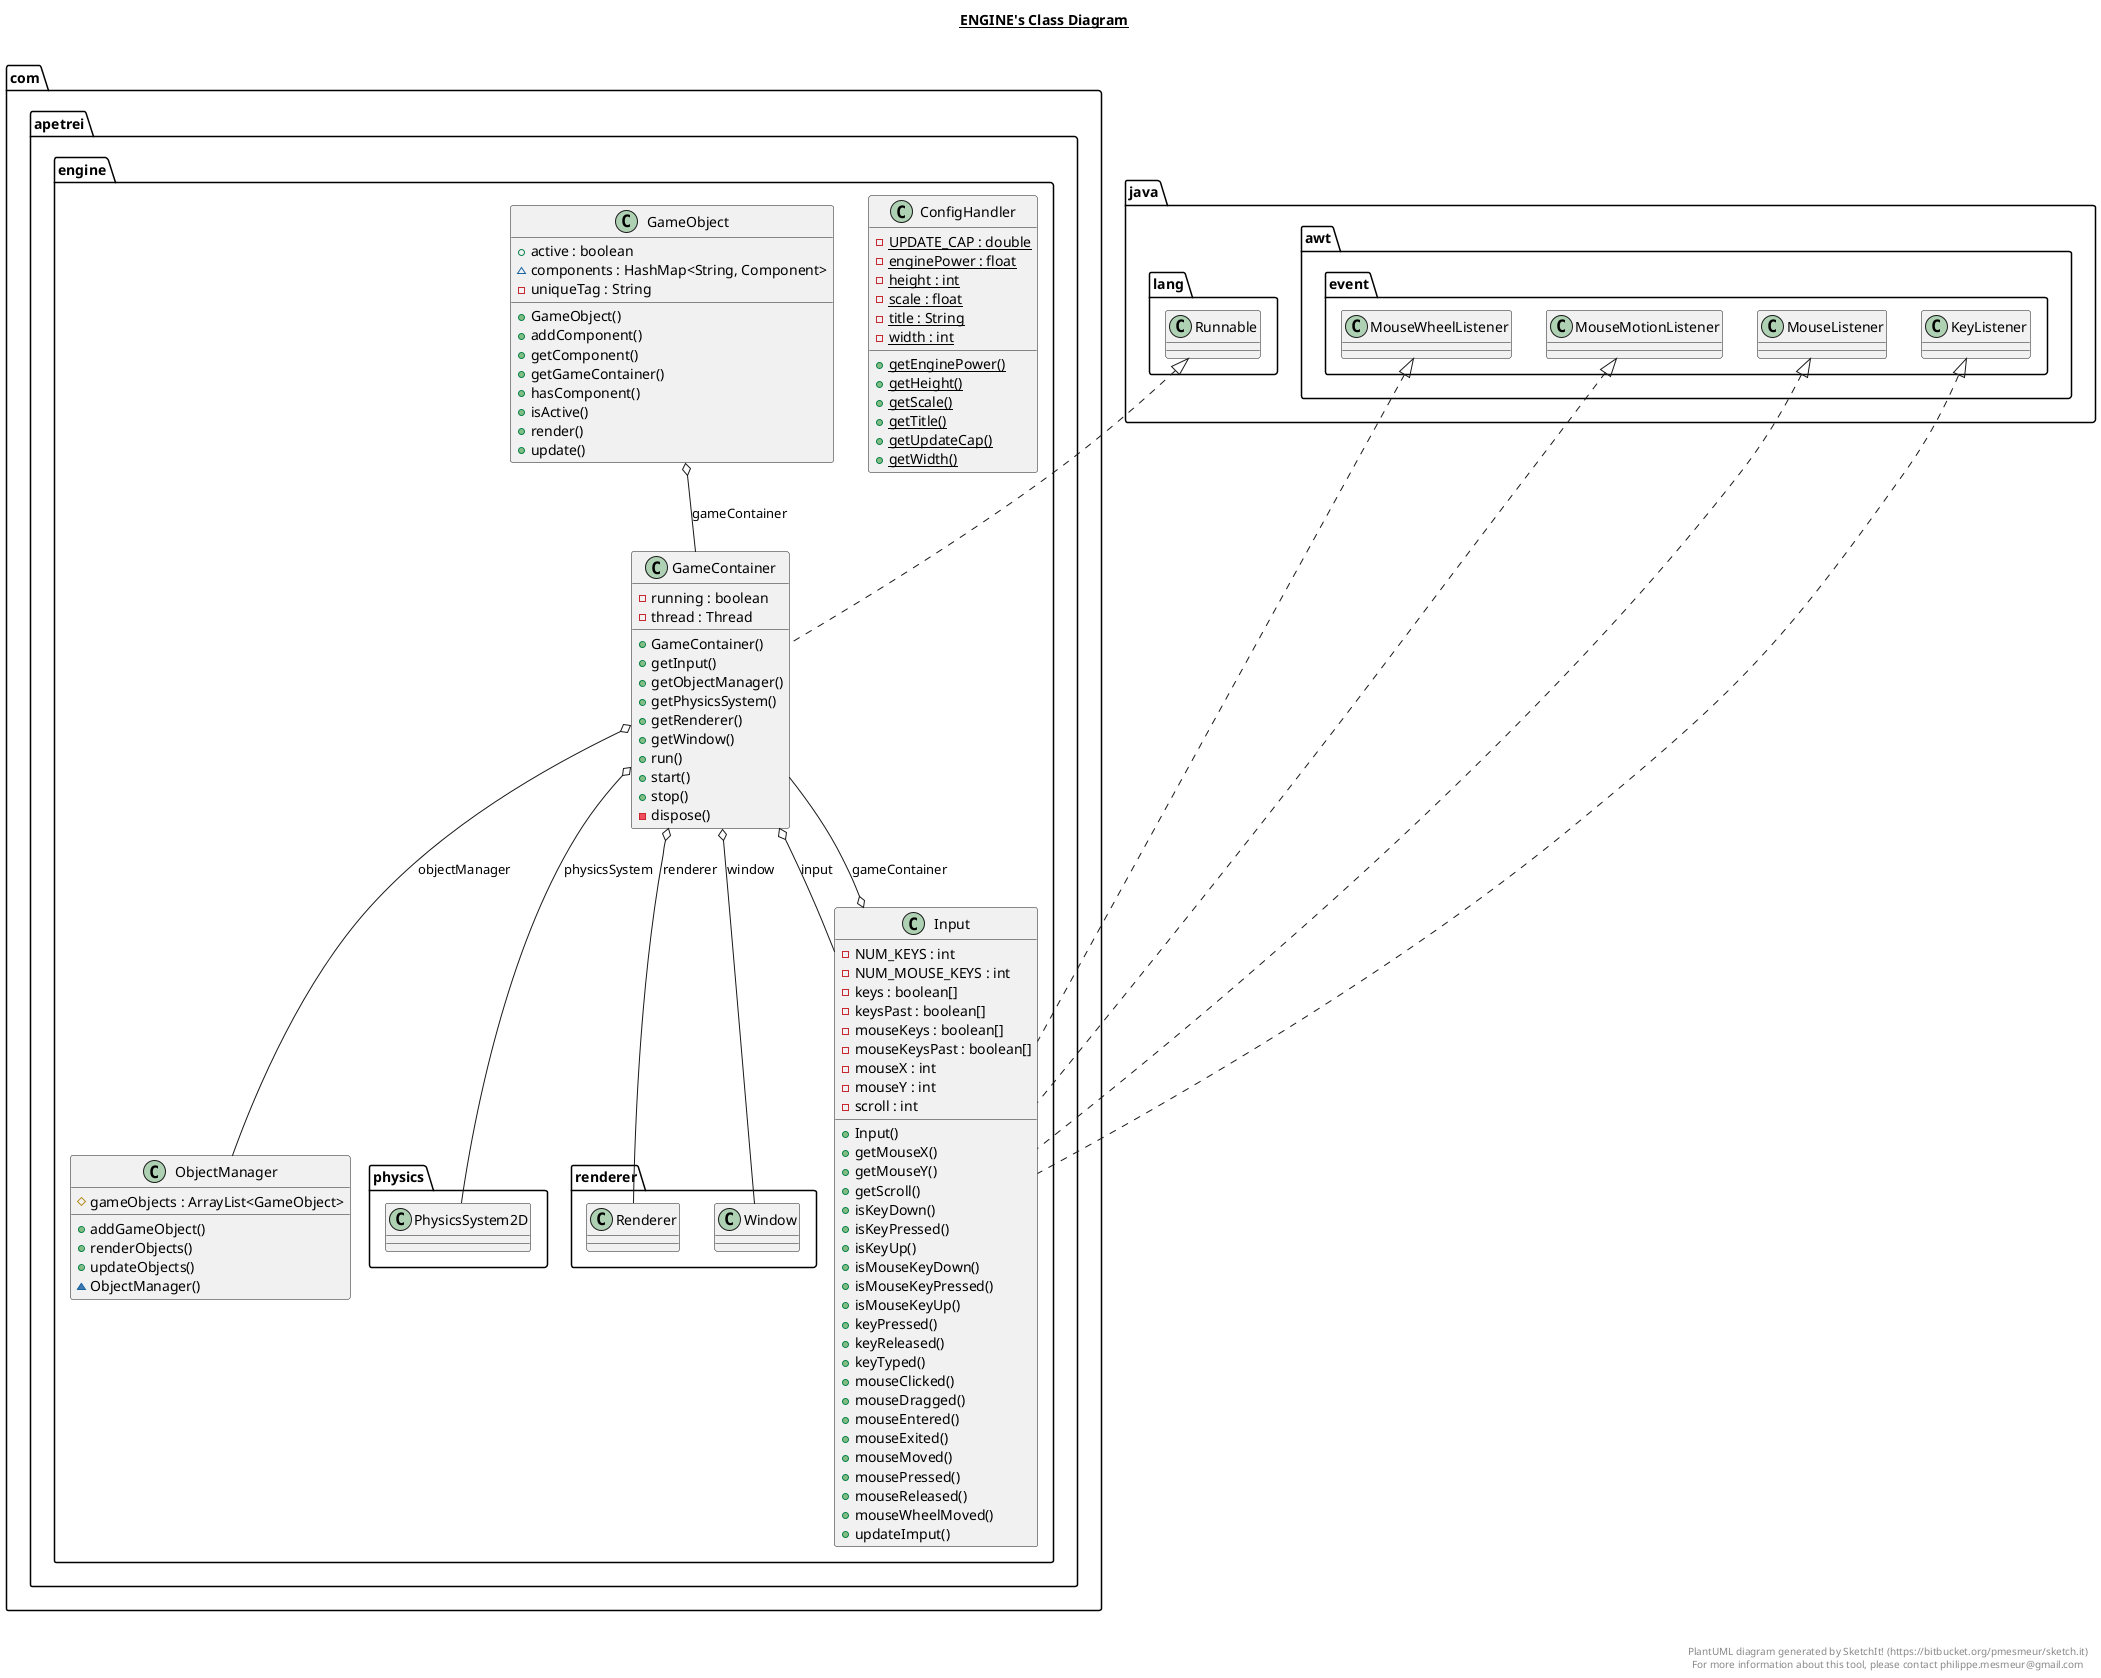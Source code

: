 @startuml

title __ENGINE's Class Diagram__\n

  namespace com.apetrei.engine {
    class com.apetrei.engine.ConfigHandler {
        {static} - UPDATE_CAP : double
        {static} - enginePower : float
        {static} - height : int
        {static} - scale : float
        {static} - title : String
        {static} - width : int
        {static} + getEnginePower()
        {static} + getHeight()
        {static} + getScale()
        {static} + getTitle()
        {static} + getUpdateCap()
        {static} + getWidth()
    }
  }
  

  namespace com.apetrei.engine {
    class com.apetrei.engine.GameContainer {
        - running : boolean
        - thread : Thread
        + GameContainer()
        + getInput()
        + getObjectManager()
        + getPhysicsSystem()
        + getRenderer()
        + getWindow()
        + run()
        + start()
        + stop()
        - dispose()
    }
  }
  

  namespace com.apetrei.engine {
    class com.apetrei.engine.GameObject {
        + active : boolean
        ~ components : HashMap<String, Component>
        - uniqueTag : String
        + GameObject()
        + addComponent()
        + getComponent()
        + getGameContainer()
        + hasComponent()
        + isActive()
        + render()
        + update()
    }
  }
  

  namespace com.apetrei.engine {
    class com.apetrei.engine.Input {
        - NUM_KEYS : int
        - NUM_MOUSE_KEYS : int
        - keys : boolean[]
        - keysPast : boolean[]
        - mouseKeys : boolean[]
        - mouseKeysPast : boolean[]
        - mouseX : int
        - mouseY : int
        - scroll : int
        + Input()
        + getMouseX()
        + getMouseY()
        + getScroll()
        + isKeyDown()
        + isKeyPressed()
        + isKeyUp()
        + isMouseKeyDown()
        + isMouseKeyPressed()
        + isMouseKeyUp()
        + keyPressed()
        + keyReleased()
        + keyTyped()
        + mouseClicked()
        + mouseDragged()
        + mouseEntered()
        + mouseExited()
        + mouseMoved()
        + mousePressed()
        + mouseReleased()
        + mouseWheelMoved()
        + updateImput()
    }
  }
  

  namespace com.apetrei.engine {
    class com.apetrei.engine.ObjectManager {
        # gameObjects : ArrayList<GameObject>
        + addGameObject()
        + renderObjects()
        + updateObjects()
        ~ ObjectManager()
    }
  }
  

  com.apetrei.engine.GameContainer .up.|> java.lang.Runnable
  com.apetrei.engine.GameContainer o-- com.apetrei.engine.Input : input
  com.apetrei.engine.GameContainer o-- com.apetrei.engine.ObjectManager : objectManager
  com.apetrei.engine.GameContainer o-- com.apetrei.engine.physics.PhysicsSystem2D : physicsSystem
  com.apetrei.engine.GameContainer o-- com.apetrei.engine.renderer.Renderer : renderer
  com.apetrei.engine.GameContainer o-- com.apetrei.engine.renderer.Window : window
  com.apetrei.engine.GameObject o-- com.apetrei.engine.GameContainer : gameContainer
  com.apetrei.engine.Input .up.|> java.awt.event.KeyListener
  com.apetrei.engine.Input .up.|> java.awt.event.MouseListener
  com.apetrei.engine.Input .up.|> java.awt.event.MouseMotionListener
  com.apetrei.engine.Input .up.|> java.awt.event.MouseWheelListener
  com.apetrei.engine.Input o-- com.apetrei.engine.GameContainer : gameContainer


right footer


PlantUML diagram generated by SketchIt! (https://bitbucket.org/pmesmeur/sketch.it)
For more information about this tool, please contact philippe.mesmeur@gmail.com
endfooter

@enduml
